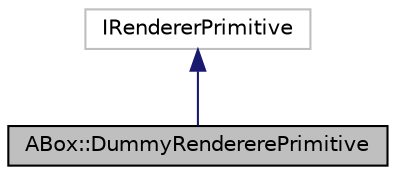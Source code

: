 digraph "ABox::DummyRendererePrimitive"
{
 // LATEX_PDF_SIZE
  edge [fontname="Helvetica",fontsize="10",labelfontname="Helvetica",labelfontsize="10"];
  node [fontname="Helvetica",fontsize="10",shape=record];
  Node1 [label="ABox::DummyRendererePrimitive",height=0.2,width=0.4,color="black", fillcolor="grey75", style="filled", fontcolor="black",tooltip=" "];
  Node2 -> Node1 [dir="back",color="midnightblue",fontsize="10",style="solid",fontname="Helvetica"];
  Node2 [label="IRendererPrimitive",height=0.2,width=0.4,color="grey75", fillcolor="white", style="filled",URL="$struct_i_renderer_primitive.html",tooltip=" "];
}
